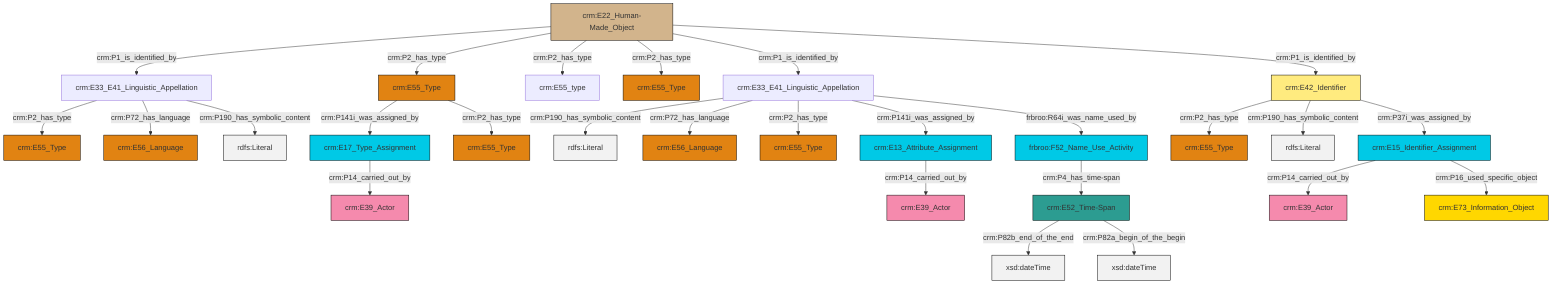 graph TD
classDef Literal fill:#f2f2f2,stroke:#000000;
classDef CRM_Entity fill:#FFFFFF,stroke:#000000;
classDef Temporal_Entity fill:#00C9E6, stroke:#000000;
classDef Type fill:#E18312, stroke:#000000;
classDef Time-Span fill:#2C9C91, stroke:#000000;
classDef Appellation fill:#FFEB7F, stroke:#000000;
classDef Place fill:#008836, stroke:#000000;
classDef Persistent_Item fill:#B266B2, stroke:#000000;
classDef Conceptual_Object fill:#FFD700, stroke:#000000;
classDef Physical_Thing fill:#D2B48C, stroke:#000000;
classDef Actor fill:#f58aad, stroke:#000000;
classDef PC_Classes fill:#4ce600, stroke:#000000;
classDef Multi fill:#cccccc,stroke:#000000;

0["crm:E33_E41_Linguistic_Appellation"]:::Default -->|crm:P190_has_symbolic_content| 1[rdfs:Literal]:::Literal
6["crm:E42_Identifier"]:::Appellation -->|crm:P2_has_type| 7["crm:E55_Type"]:::Type
8["crm:E52_Time-Span"]:::Time-Span -->|crm:P82b_end_of_the_end| 9[xsd:dateTime]:::Literal
10["crm:E22_Human-Made_Object"]:::Physical_Thing -->|crm:P1_is_identified_by| 11["crm:E33_E41_Linguistic_Appellation"]:::Default
11["crm:E33_E41_Linguistic_Appellation"]:::Default -->|crm:P2_has_type| 12["crm:E55_Type"]:::Type
15["crm:E15_Identifier_Assignment"]:::Temporal_Entity -->|crm:P14_carried_out_by| 16["crm:E39_Actor"]:::Actor
0["crm:E33_E41_Linguistic_Appellation"]:::Default -->|crm:P72_has_language| 19["crm:E56_Language"]:::Type
26["crm:E17_Type_Assignment"]:::Temporal_Entity -->|crm:P14_carried_out_by| 4["crm:E39_Actor"]:::Actor
0["crm:E33_E41_Linguistic_Appellation"]:::Default -->|crm:P2_has_type| 28["crm:E55_Type"]:::Type
32["crm:E13_Attribute_Assignment"]:::Temporal_Entity -->|crm:P14_carried_out_by| 24["crm:E39_Actor"]:::Actor
33["crm:E55_Type"]:::Type -->|crm:P141i_was_assigned_by| 26["crm:E17_Type_Assignment"]:::Temporal_Entity
0["crm:E33_E41_Linguistic_Appellation"]:::Default -->|crm:P141i_was_assigned_by| 32["crm:E13_Attribute_Assignment"]:::Temporal_Entity
15["crm:E15_Identifier_Assignment"]:::Temporal_Entity -->|crm:P16_used_specific_object| 17["crm:E73_Information_Object"]:::Conceptual_Object
2["frbroo:F52_Name_Use_Activity"]:::Temporal_Entity -->|crm:P4_has_time-span| 8["crm:E52_Time-Span"]:::Time-Span
6["crm:E42_Identifier"]:::Appellation -->|crm:P190_has_symbolic_content| 39[rdfs:Literal]:::Literal
10["crm:E22_Human-Made_Object"]:::Physical_Thing -->|crm:P2_has_type| 33["crm:E55_Type"]:::Type
6["crm:E42_Identifier"]:::Appellation -->|crm:P37i_was_assigned_by| 15["crm:E15_Identifier_Assignment"]:::Temporal_Entity
10["crm:E22_Human-Made_Object"]:::Physical_Thing -->|crm:P2_has_type| 40["crm:E55_type"]:::Default
10["crm:E22_Human-Made_Object"]:::Physical_Thing -->|crm:P2_has_type| 13["crm:E55_Type"]:::Type
0["crm:E33_E41_Linguistic_Appellation"]:::Default -->|frbroo:R64i_was_name_used_by| 2["frbroo:F52_Name_Use_Activity"]:::Temporal_Entity
10["crm:E22_Human-Made_Object"]:::Physical_Thing -->|crm:P1_is_identified_by| 0["crm:E33_E41_Linguistic_Appellation"]:::Default
8["crm:E52_Time-Span"]:::Time-Span -->|crm:P82a_begin_of_the_begin| 48[xsd:dateTime]:::Literal
33["crm:E55_Type"]:::Type -->|crm:P2_has_type| 30["crm:E55_Type"]:::Type
11["crm:E33_E41_Linguistic_Appellation"]:::Default -->|crm:P72_has_language| 20["crm:E56_Language"]:::Type
10["crm:E22_Human-Made_Object"]:::Physical_Thing -->|crm:P1_is_identified_by| 6["crm:E42_Identifier"]:::Appellation
11["crm:E33_E41_Linguistic_Appellation"]:::Default -->|crm:P190_has_symbolic_content| 49[rdfs:Literal]:::Literal